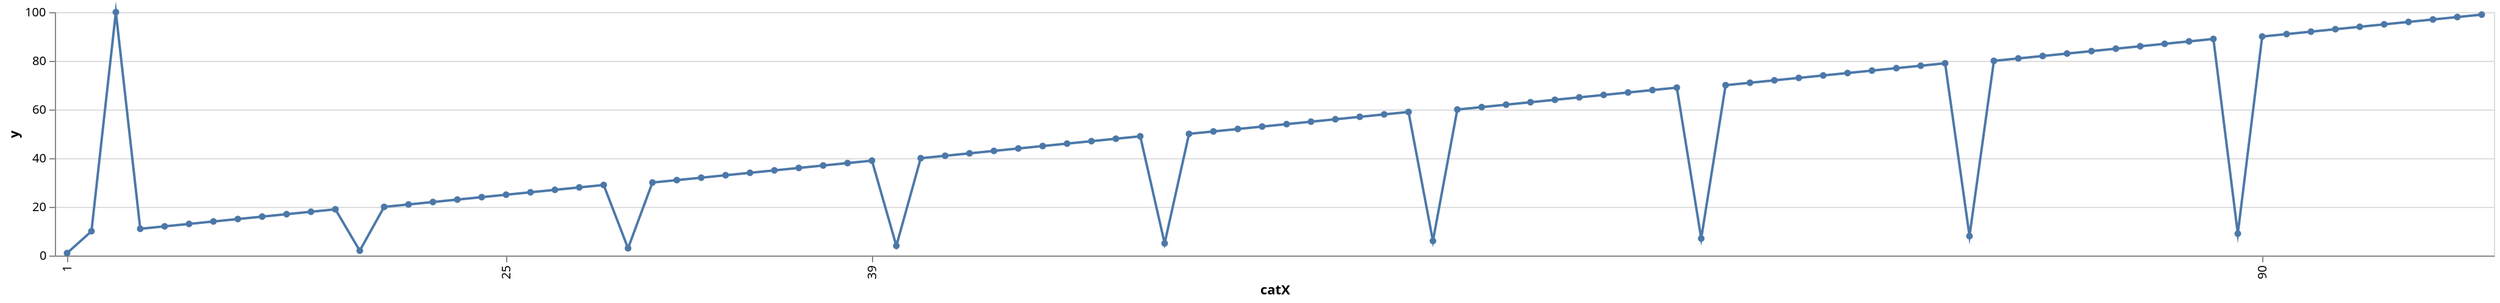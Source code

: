 {
  "$schema": "https://vega.github.io/schema/vega-lite/v5.json",
  "data": {
    "values": [
      {
        "catX": "1",
        "x": 1,
        "y": 1
      },
      {
        "catX": "2",
        "x": 2,
        "y": 2
      },
      {
        "catX": "3",
        "x": 3,
        "y": 3
      },
      {
        "catX": "4",
        "x": 4,
        "y": 4
      },
      {
        "catX": "5",
        "x": 5,
        "y": 5
      },
      {
        "catX": "6",
        "x": 6,
        "y": 6
      },
      {
        "catX": "7",
        "x": 7,
        "y": 7
      },
      {
        "catX": "8",
        "x": 8,
        "y": 8
      },
      {
        "catX": "9",
        "x": 9,
        "y": 9
      },
      {
        "catX": "10",
        "x": 10,
        "y": 10
      },
      {
        "catX": "11",
        "x": 11,
        "y": 11
      },
      {
        "catX": "12",
        "x": 12,
        "y": 12
      },
      {
        "catX": "13",
        "x": 13,
        "y": 13
      },
      {
        "catX": "14",
        "x": 14,
        "y": 14
      },
      {
        "catX": "15",
        "x": 15,
        "y": 15
      },
      {
        "catX": "16",
        "x": 16,
        "y": 16
      },
      {
        "catX": "17",
        "x": 17,
        "y": 17
      },
      {
        "catX": "18",
        "x": 18,
        "y": 18
      },
      {
        "catX": "19",
        "x": 19,
        "y": 19
      },
      {
        "catX": "20",
        "x": 20,
        "y": 20
      },
      {
        "catX": "21",
        "x": 21,
        "y": 21
      },
      {
        "catX": "22",
        "x": 22,
        "y": 22
      },
      {
        "catX": "23",
        "x": 23,
        "y": 23
      },
      {
        "catX": "24",
        "x": 24,
        "y": 24
      },
      {
        "catX": "25",
        "x": 25,
        "y": 25
      },
      {
        "catX": "26",
        "x": 26,
        "y": 26
      },
      {
        "catX": "27",
        "x": 27,
        "y": 27
      },
      {
        "catX": "28",
        "x": 28,
        "y": 28
      },
      {
        "catX": "29",
        "x": 29,
        "y": 29
      },
      {
        "catX": "30",
        "x": 30,
        "y": 30
      },
      {
        "catX": "31",
        "x": 31,
        "y": 31
      },
      {
        "catX": "32",
        "x": 32,
        "y": 32
      },
      {
        "catX": "33",
        "x": 33,
        "y": 33
      },
      {
        "catX": "34",
        "x": 34,
        "y": 34
      },
      {
        "catX": "35",
        "x": 35,
        "y": 35
      },
      {
        "catX": "36",
        "x": 36,
        "y": 36
      },
      {
        "catX": "37",
        "x": 37,
        "y": 37
      },
      {
        "catX": "38",
        "x": 38,
        "y": 38
      },
      {
        "catX": "39",
        "x": 39,
        "y": 39
      },
      {
        "catX": "40",
        "x": 40,
        "y": 40
      },
      {
        "catX": "41",
        "x": 41,
        "y": 41
      },
      {
        "catX": "42",
        "x": 42,
        "y": 42
      },
      {
        "catX": "43",
        "x": 43,
        "y": 43
      },
      {
        "catX": "44",
        "x": 44,
        "y": 44
      },
      {
        "catX": "45",
        "x": 45,
        "y": 45
      },
      {
        "catX": "46",
        "x": 46,
        "y": 46
      },
      {
        "catX": "47",
        "x": 47,
        "y": 47
      },
      {
        "catX": "48",
        "x": 48,
        "y": 48
      },
      {
        "catX": "49",
        "x": 49,
        "y": 49
      },
      {
        "catX": "50",
        "x": 50,
        "y": 50
      },
      {
        "catX": "51",
        "x": 51,
        "y": 51
      },
      {
        "catX": "52",
        "x": 52,
        "y": 52
      },
      {
        "catX": "53",
        "x": 53,
        "y": 53
      },
      {
        "catX": "54",
        "x": 54,
        "y": 54
      },
      {
        "catX": "55",
        "x": 55,
        "y": 55
      },
      {
        "catX": "56",
        "x": 56,
        "y": 56
      },
      {
        "catX": "57",
        "x": 57,
        "y": 57
      },
      {
        "catX": "58",
        "x": 58,
        "y": 58
      },
      {
        "catX": "59",
        "x": 59,
        "y": 59
      },
      {
        "catX": "60",
        "x": 60,
        "y": 60
      },
      {
        "catX": "61",
        "x": 61,
        "y": 61
      },
      {
        "catX": "62",
        "x": 62,
        "y": 62
      },
      {
        "catX": "63",
        "x": 63,
        "y": 63
      },
      {
        "catX": "64",
        "x": 64,
        "y": 64
      },
      {
        "catX": "65",
        "x": 65,
        "y": 65
      },
      {
        "catX": "66",
        "x": 66,
        "y": 66
      },
      {
        "catX": "67",
        "x": 67,
        "y": 67
      },
      {
        "catX": "68",
        "x": 68,
        "y": 68
      },
      {
        "catX": "69",
        "x": 69,
        "y": 69
      },
      {
        "catX": "70",
        "x": 70,
        "y": 70
      },
      {
        "catX": "71",
        "x": 71,
        "y": 71
      },
      {
        "catX": "72",
        "x": 72,
        "y": 72
      },
      {
        "catX": "73",
        "x": 73,
        "y": 73
      },
      {
        "catX": "74",
        "x": 74,
        "y": 74
      },
      {
        "catX": "75",
        "x": 75,
        "y": 75
      },
      {
        "catX": "76",
        "x": 76,
        "y": 76
      },
      {
        "catX": "77",
        "x": 77,
        "y": 77
      },
      {
        "catX": "78",
        "x": 78,
        "y": 78
      },
      {
        "catX": "79",
        "x": 79,
        "y": 79
      },
      {
        "catX": "80",
        "x": 80,
        "y": 80
      },
      {
        "catX": "81",
        "x": 81,
        "y": 81
      },
      {
        "catX": "82",
        "x": 82,
        "y": 82
      },
      {
        "catX": "83",
        "x": 83,
        "y": 83
      },
      {
        "catX": "84",
        "x": 84,
        "y": 84
      },
      {
        "catX": "85",
        "x": 85,
        "y": 85
      },
      {
        "catX": "86",
        "x": 86,
        "y": 86
      },
      {
        "catX": "87",
        "x": 87,
        "y": 87
      },
      {
        "catX": "88",
        "x": 88,
        "y": 88
      },
      {
        "catX": "89",
        "x": 89,
        "y": 89
      },
      {
        "catX": "90",
        "x": 90,
        "y": 90
      },
      {
        "catX": "91",
        "x": 91,
        "y": 91
      },
      {
        "catX": "92",
        "x": 92,
        "y": 92
      },
      {
        "catX": "93",
        "x": 93,
        "y": 93
      },
      {
        "catX": "94",
        "x": 94,
        "y": 94
      },
      {
        "catX": "95",
        "x": 95,
        "y": 95
      },
      {
        "catX": "96",
        "x": 96,
        "y": 96
      },
      {
        "catX": "97",
        "x": 97,
        "y": 97
      },
      {
        "catX": "98",
        "x": 98,
        "y": 98
      },
      {
        "catX": "99",
        "x": 99,
        "y": 99
      },
      {
        "catX": "100",
        "x": 100,
        "y": 100
      }
    ]
  },
  "encoding": {
    "x": {
      "axis": {
        "values": [
          "1",
          "25",
          "39",
          "dummy",
          "90"
        ]
      },
      "field": "catX",
      "type": "ordinal"
    },
    "y": {
      "field": "y",
      "type": "quantitative"
    }
  },
  "mark": {
    "point": true,
    "type": "line"
  }
}